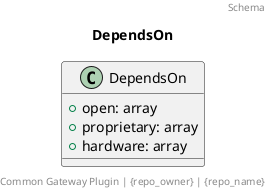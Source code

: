 @startuml
title: DependsOn
footer: Common Gateway Plugin | {repo_owner} | {repo_name} 
header: Schema

class DependsOn {
  + open: array
  + proprietary: array
  + hardware: array
}
@enduml
